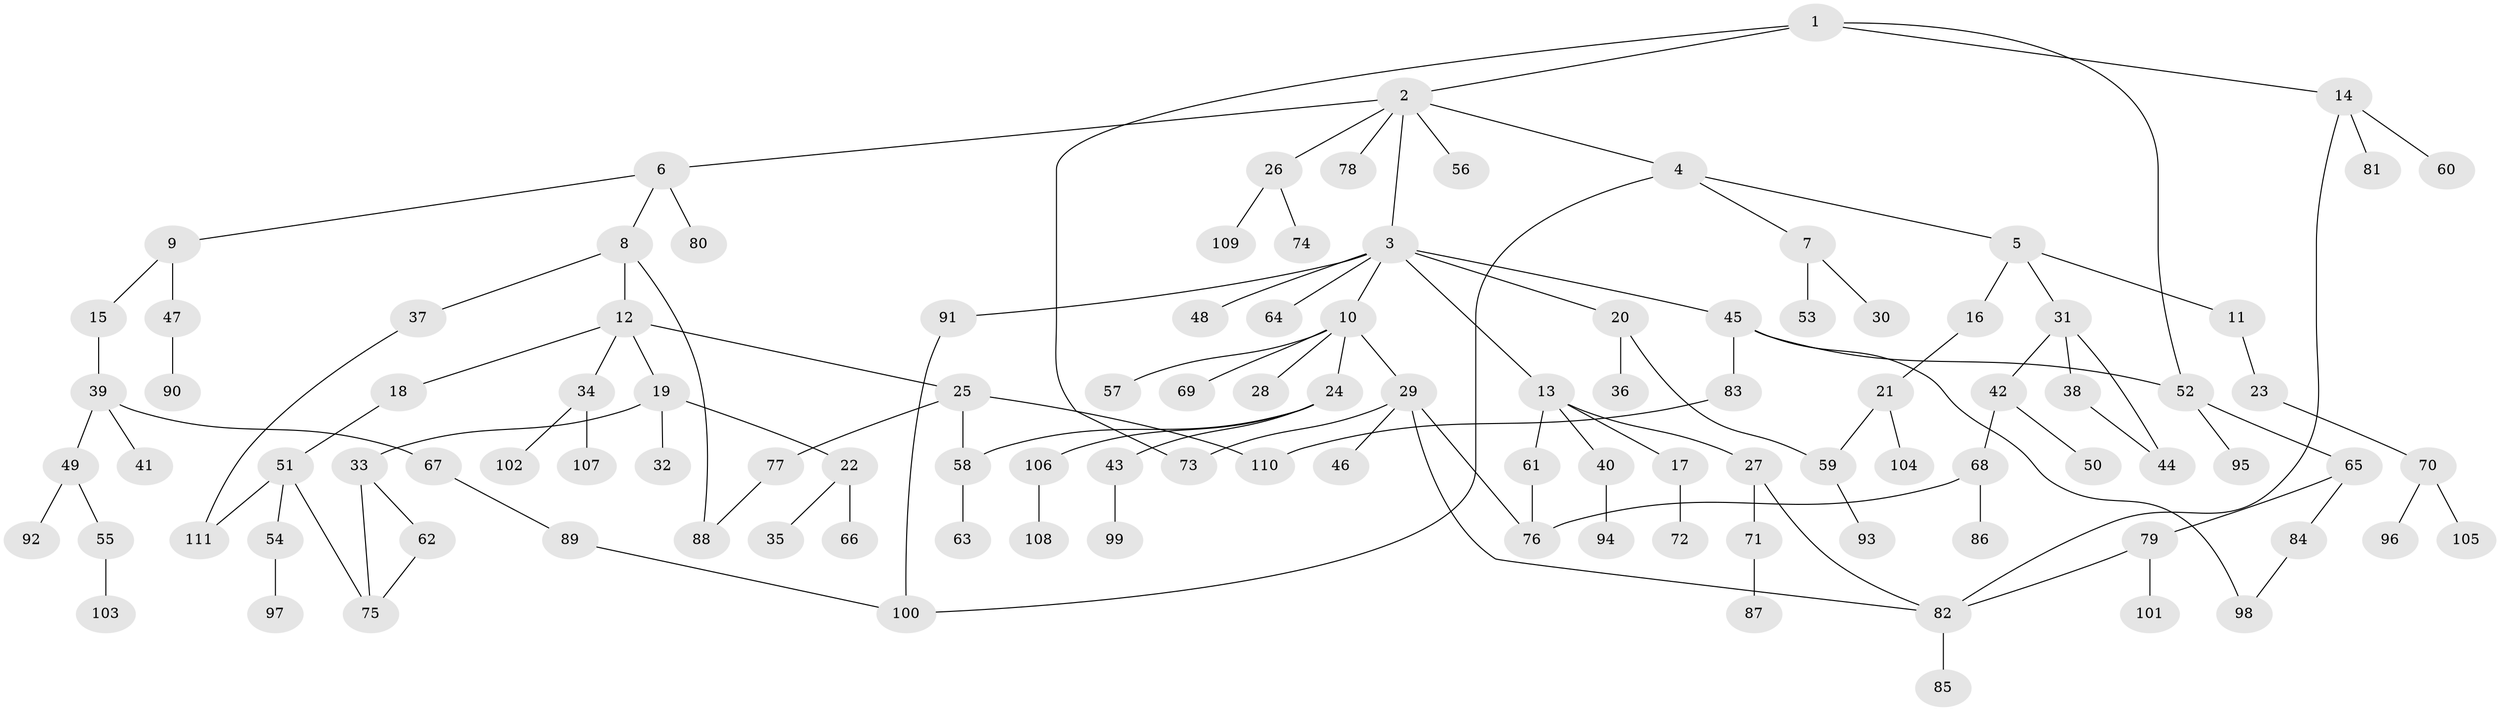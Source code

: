 // Generated by graph-tools (version 1.1) at 2025/10/02/27/25 16:10:54]
// undirected, 111 vertices, 128 edges
graph export_dot {
graph [start="1"]
  node [color=gray90,style=filled];
  1;
  2;
  3;
  4;
  5;
  6;
  7;
  8;
  9;
  10;
  11;
  12;
  13;
  14;
  15;
  16;
  17;
  18;
  19;
  20;
  21;
  22;
  23;
  24;
  25;
  26;
  27;
  28;
  29;
  30;
  31;
  32;
  33;
  34;
  35;
  36;
  37;
  38;
  39;
  40;
  41;
  42;
  43;
  44;
  45;
  46;
  47;
  48;
  49;
  50;
  51;
  52;
  53;
  54;
  55;
  56;
  57;
  58;
  59;
  60;
  61;
  62;
  63;
  64;
  65;
  66;
  67;
  68;
  69;
  70;
  71;
  72;
  73;
  74;
  75;
  76;
  77;
  78;
  79;
  80;
  81;
  82;
  83;
  84;
  85;
  86;
  87;
  88;
  89;
  90;
  91;
  92;
  93;
  94;
  95;
  96;
  97;
  98;
  99;
  100;
  101;
  102;
  103;
  104;
  105;
  106;
  107;
  108;
  109;
  110;
  111;
  1 -- 2;
  1 -- 14;
  1 -- 73;
  1 -- 52;
  2 -- 3;
  2 -- 4;
  2 -- 6;
  2 -- 26;
  2 -- 56;
  2 -- 78;
  3 -- 10;
  3 -- 13;
  3 -- 20;
  3 -- 45;
  3 -- 48;
  3 -- 64;
  3 -- 91;
  4 -- 5;
  4 -- 7;
  4 -- 100;
  5 -- 11;
  5 -- 16;
  5 -- 31;
  6 -- 8;
  6 -- 9;
  6 -- 80;
  7 -- 30;
  7 -- 53;
  8 -- 12;
  8 -- 37;
  8 -- 88;
  9 -- 15;
  9 -- 47;
  10 -- 24;
  10 -- 28;
  10 -- 29;
  10 -- 57;
  10 -- 69;
  11 -- 23;
  12 -- 18;
  12 -- 19;
  12 -- 25;
  12 -- 34;
  13 -- 17;
  13 -- 27;
  13 -- 40;
  13 -- 61;
  14 -- 60;
  14 -- 81;
  14 -- 82;
  15 -- 39;
  16 -- 21;
  17 -- 72;
  18 -- 51;
  19 -- 22;
  19 -- 32;
  19 -- 33;
  20 -- 36;
  20 -- 59;
  21 -- 59;
  21 -- 104;
  22 -- 35;
  22 -- 66;
  23 -- 70;
  24 -- 43;
  24 -- 58;
  24 -- 106;
  25 -- 77;
  25 -- 110;
  25 -- 58;
  26 -- 74;
  26 -- 109;
  27 -- 71;
  27 -- 82;
  29 -- 46;
  29 -- 76;
  29 -- 82;
  29 -- 73;
  31 -- 38;
  31 -- 42;
  31 -- 44;
  33 -- 62;
  33 -- 75;
  34 -- 102;
  34 -- 107;
  37 -- 111;
  38 -- 44;
  39 -- 41;
  39 -- 49;
  39 -- 67;
  40 -- 94;
  42 -- 50;
  42 -- 68;
  43 -- 99;
  45 -- 52;
  45 -- 83;
  45 -- 98;
  47 -- 90;
  49 -- 55;
  49 -- 92;
  51 -- 54;
  51 -- 75;
  51 -- 111;
  52 -- 65;
  52 -- 95;
  54 -- 97;
  55 -- 103;
  58 -- 63;
  59 -- 93;
  61 -- 76;
  62 -- 75;
  65 -- 79;
  65 -- 84;
  67 -- 89;
  68 -- 76;
  68 -- 86;
  70 -- 96;
  70 -- 105;
  71 -- 87;
  77 -- 88;
  79 -- 82;
  79 -- 101;
  82 -- 85;
  83 -- 110;
  84 -- 98;
  89 -- 100;
  91 -- 100;
  106 -- 108;
}
